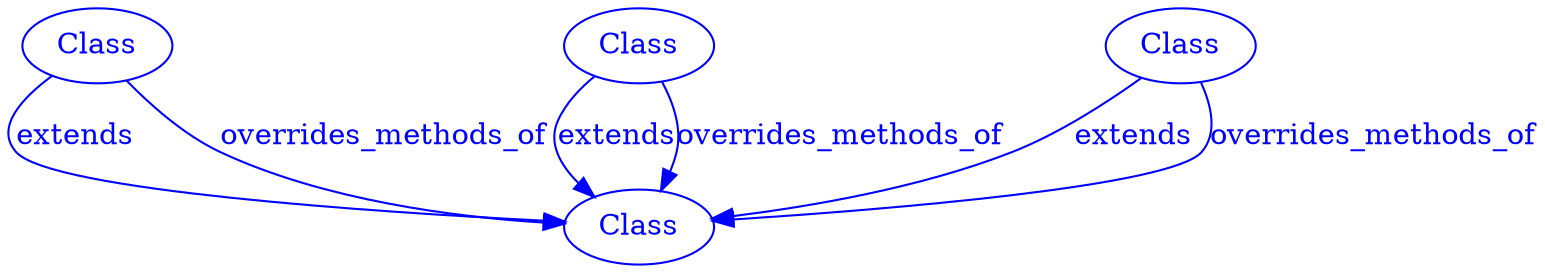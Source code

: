 digraph SubdueGraph {
  38 [label="Class",color=blue,fontcolor=blue];
  46 [label="Class",color=blue,fontcolor=blue];
  50 [label="Class",color=blue,fontcolor=blue];
  60 [label="Class",color=blue,fontcolor=blue];
  38 -> 60 [label="extends",color=blue,fontcolor=blue];
  46 -> 60 [label="extends",color=blue,fontcolor=blue];
  50 -> 60 [label="extends",color=blue,fontcolor=blue];
  38 -> 60 [label="overrides_methods_of",color=blue,fontcolor=blue];
  46 -> 60 [label="overrides_methods_of",color=blue,fontcolor=blue];
  50 -> 60 [label="overrides_methods_of",color=blue,fontcolor=blue];
}
